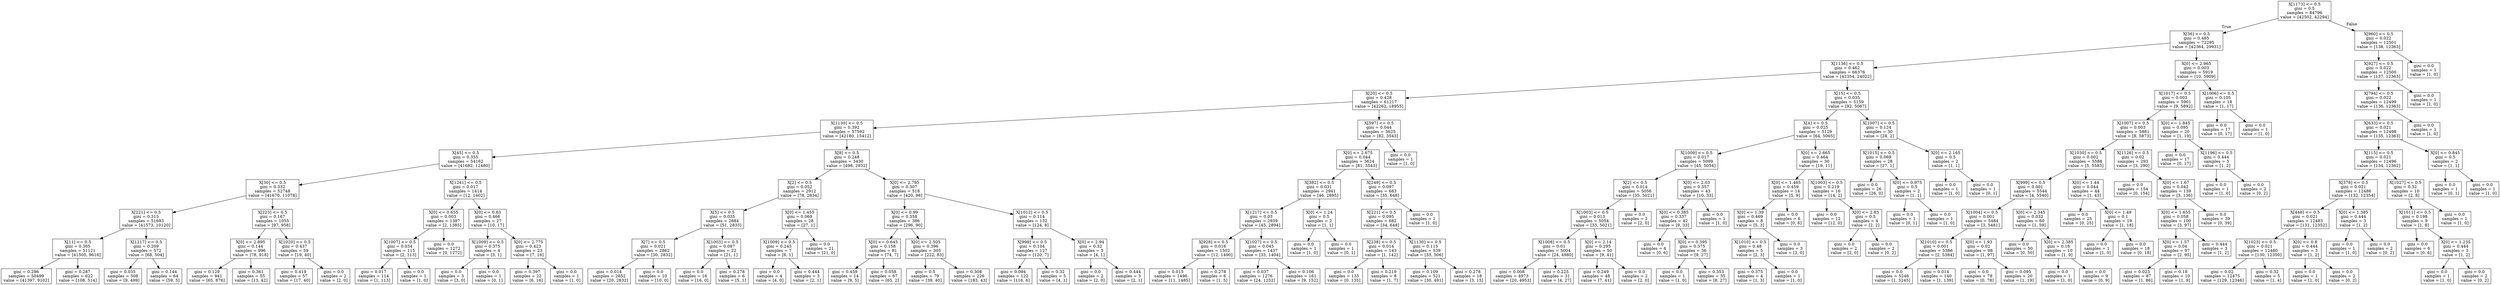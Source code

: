digraph Tree {
node [shape=box] ;
0 [label="X[1173] <= 0.5\ngini = 0.5\nsamples = 84796\nvalue = [42502, 42294]"] ;
1 [label="X[36] <= 0.5\ngini = 0.485\nsamples = 72295\nvalue = [42364, 29931]"] ;
0 -> 1 [labeldistance=2.5, labelangle=45, headlabel="True"] ;
2 [label="X[1136] <= 0.5\ngini = 0.462\nsamples = 66376\nvalue = [42354, 24022]"] ;
1 -> 2 ;
3 [label="X[20] <= 0.5\ngini = 0.428\nsamples = 61217\nvalue = [42262, 18955]"] ;
2 -> 3 ;
4 [label="X[1130] <= 0.5\ngini = 0.392\nsamples = 57592\nvalue = [42180, 15412]"] ;
3 -> 4 ;
5 [label="X[45] <= 0.5\ngini = 0.355\nsamples = 54162\nvalue = [41682, 12480]"] ;
4 -> 5 ;
6 [label="X[30] <= 0.5\ngini = 0.332\nsamples = 52748\nvalue = [41670, 11078]"] ;
5 -> 6 ;
7 [label="X[221] <= 0.5\ngini = 0.315\nsamples = 51693\nvalue = [41573, 10120]"] ;
6 -> 7 ;
8 [label="X[11] <= 0.5\ngini = 0.305\nsamples = 51121\nvalue = [41505, 9616]"] ;
7 -> 8 ;
9 [label="gini = 0.296\nsamples = 50499\nvalue = [41397, 9102]"] ;
8 -> 9 ;
10 [label="gini = 0.287\nsamples = 622\nvalue = [108, 514]"] ;
8 -> 10 ;
11 [label="X[1217] <= 0.5\ngini = 0.209\nsamples = 572\nvalue = [68, 504]"] ;
7 -> 11 ;
12 [label="gini = 0.035\nsamples = 508\nvalue = [9, 499]"] ;
11 -> 12 ;
13 [label="gini = 0.144\nsamples = 64\nvalue = [59, 5]"] ;
11 -> 13 ;
14 [label="X[223] <= 0.5\ngini = 0.167\nsamples = 1055\nvalue = [97, 958]"] ;
6 -> 14 ;
15 [label="X[0] <= 2.895\ngini = 0.144\nsamples = 996\nvalue = [78, 918]"] ;
14 -> 15 ;
16 [label="gini = 0.129\nsamples = 941\nvalue = [65, 876]"] ;
15 -> 16 ;
17 [label="gini = 0.361\nsamples = 55\nvalue = [13, 42]"] ;
15 -> 17 ;
18 [label="X[1020] <= 0.5\ngini = 0.437\nsamples = 59\nvalue = [19, 40]"] ;
14 -> 18 ;
19 [label="gini = 0.419\nsamples = 57\nvalue = [17, 40]"] ;
18 -> 19 ;
20 [label="gini = 0.0\nsamples = 2\nvalue = [2, 0]"] ;
18 -> 20 ;
21 [label="X[1241] <= 0.5\ngini = 0.017\nsamples = 1414\nvalue = [12, 1402]"] ;
5 -> 21 ;
22 [label="X[0] <= 0.655\ngini = 0.003\nsamples = 1387\nvalue = [2, 1385]"] ;
21 -> 22 ;
23 [label="X[1007] <= 0.5\ngini = 0.034\nsamples = 115\nvalue = [2, 113]"] ;
22 -> 23 ;
24 [label="gini = 0.017\nsamples = 114\nvalue = [1, 113]"] ;
23 -> 24 ;
25 [label="gini = 0.0\nsamples = 1\nvalue = [1, 0]"] ;
23 -> 25 ;
26 [label="gini = 0.0\nsamples = 1272\nvalue = [0, 1272]"] ;
22 -> 26 ;
27 [label="X[0] <= 0.83\ngini = 0.466\nsamples = 27\nvalue = [10, 17]"] ;
21 -> 27 ;
28 [label="X[1009] <= 0.5\ngini = 0.375\nsamples = 4\nvalue = [3, 1]"] ;
27 -> 28 ;
29 [label="gini = 0.0\nsamples = 3\nvalue = [3, 0]"] ;
28 -> 29 ;
30 [label="gini = 0.0\nsamples = 1\nvalue = [0, 1]"] ;
28 -> 30 ;
31 [label="X[0] <= 2.775\ngini = 0.423\nsamples = 23\nvalue = [7, 16]"] ;
27 -> 31 ;
32 [label="gini = 0.397\nsamples = 22\nvalue = [6, 16]"] ;
31 -> 32 ;
33 [label="gini = 0.0\nsamples = 1\nvalue = [1, 0]"] ;
31 -> 33 ;
34 [label="X[8] <= 0.5\ngini = 0.248\nsamples = 3430\nvalue = [498, 2932]"] ;
4 -> 34 ;
35 [label="X[2] <= 0.5\ngini = 0.052\nsamples = 2912\nvalue = [78, 2834]"] ;
34 -> 35 ;
36 [label="X[5] <= 0.5\ngini = 0.035\nsamples = 2884\nvalue = [51, 2833]"] ;
35 -> 36 ;
37 [label="X[7] <= 0.5\ngini = 0.021\nsamples = 2862\nvalue = [30, 2832]"] ;
36 -> 37 ;
38 [label="gini = 0.014\nsamples = 2852\nvalue = [20, 2832]"] ;
37 -> 38 ;
39 [label="gini = 0.0\nsamples = 10\nvalue = [10, 0]"] ;
37 -> 39 ;
40 [label="X[1003] <= 0.5\ngini = 0.087\nsamples = 22\nvalue = [21, 1]"] ;
36 -> 40 ;
41 [label="gini = 0.0\nsamples = 16\nvalue = [16, 0]"] ;
40 -> 41 ;
42 [label="gini = 0.278\nsamples = 6\nvalue = [5, 1]"] ;
40 -> 42 ;
43 [label="X[0] <= 1.455\ngini = 0.069\nsamples = 28\nvalue = [27, 1]"] ;
35 -> 43 ;
44 [label="X[1009] <= 0.5\ngini = 0.245\nsamples = 7\nvalue = [6, 1]"] ;
43 -> 44 ;
45 [label="gini = 0.0\nsamples = 4\nvalue = [4, 0]"] ;
44 -> 45 ;
46 [label="gini = 0.444\nsamples = 3\nvalue = [2, 1]"] ;
44 -> 46 ;
47 [label="gini = 0.0\nsamples = 21\nvalue = [21, 0]"] ;
43 -> 47 ;
48 [label="X[0] <= 2.795\ngini = 0.307\nsamples = 518\nvalue = [420, 98]"] ;
34 -> 48 ;
49 [label="X[0] <= 0.99\ngini = 0.358\nsamples = 386\nvalue = [296, 90]"] ;
48 -> 49 ;
50 [label="X[0] <= 0.645\ngini = 0.158\nsamples = 81\nvalue = [74, 7]"] ;
49 -> 50 ;
51 [label="gini = 0.459\nsamples = 14\nvalue = [9, 5]"] ;
50 -> 51 ;
52 [label="gini = 0.058\nsamples = 67\nvalue = [65, 2]"] ;
50 -> 52 ;
53 [label="X[0] <= 2.505\ngini = 0.396\nsamples = 305\nvalue = [222, 83]"] ;
49 -> 53 ;
54 [label="gini = 0.5\nsamples = 79\nvalue = [39, 40]"] ;
53 -> 54 ;
55 [label="gini = 0.308\nsamples = 226\nvalue = [183, 43]"] ;
53 -> 55 ;
56 [label="X[1012] <= 0.5\ngini = 0.114\nsamples = 132\nvalue = [124, 8]"] ;
48 -> 56 ;
57 [label="X[998] <= 0.5\ngini = 0.104\nsamples = 127\nvalue = [120, 7]"] ;
56 -> 57 ;
58 [label="gini = 0.094\nsamples = 122\nvalue = [116, 6]"] ;
57 -> 58 ;
59 [label="gini = 0.32\nsamples = 5\nvalue = [4, 1]"] ;
57 -> 59 ;
60 [label="X[0] <= 2.94\ngini = 0.32\nsamples = 5\nvalue = [4, 1]"] ;
56 -> 60 ;
61 [label="gini = 0.0\nsamples = 2\nvalue = [2, 0]"] ;
60 -> 61 ;
62 [label="gini = 0.444\nsamples = 3\nvalue = [2, 1]"] ;
60 -> 62 ;
63 [label="X[597] <= 0.5\ngini = 0.044\nsamples = 3625\nvalue = [82, 3543]"] ;
3 -> 63 ;
64 [label="X[0] <= 2.675\ngini = 0.044\nsamples = 3624\nvalue = [81, 3543]"] ;
63 -> 64 ;
65 [label="X[382] <= 0.5\ngini = 0.031\nsamples = 2941\nvalue = [46, 2895]"] ;
64 -> 65 ;
66 [label="X[1217] <= 0.5\ngini = 0.03\nsamples = 2939\nvalue = [45, 2894]"] ;
65 -> 66 ;
67 [label="X[928] <= 0.5\ngini = 0.016\nsamples = 1502\nvalue = [12, 1490]"] ;
66 -> 67 ;
68 [label="gini = 0.015\nsamples = 1496\nvalue = [11, 1485]"] ;
67 -> 68 ;
69 [label="gini = 0.278\nsamples = 6\nvalue = [1, 5]"] ;
67 -> 69 ;
70 [label="X[1027] <= 0.5\ngini = 0.045\nsamples = 1437\nvalue = [33, 1404]"] ;
66 -> 70 ;
71 [label="gini = 0.037\nsamples = 1276\nvalue = [24, 1252]"] ;
70 -> 71 ;
72 [label="gini = 0.106\nsamples = 161\nvalue = [9, 152]"] ;
70 -> 72 ;
73 [label="X[0] <= 1.24\ngini = 0.5\nsamples = 2\nvalue = [1, 1]"] ;
65 -> 73 ;
74 [label="gini = 0.0\nsamples = 1\nvalue = [1, 0]"] ;
73 -> 74 ;
75 [label="gini = 0.0\nsamples = 1\nvalue = [0, 1]"] ;
73 -> 75 ;
76 [label="X[249] <= 0.5\ngini = 0.097\nsamples = 683\nvalue = [35, 648]"] ;
64 -> 76 ;
77 [label="X[221] <= 0.5\ngini = 0.095\nsamples = 682\nvalue = [34, 648]"] ;
76 -> 77 ;
78 [label="X[238] <= 0.5\ngini = 0.014\nsamples = 143\nvalue = [1, 142]"] ;
77 -> 78 ;
79 [label="gini = 0.0\nsamples = 135\nvalue = [0, 135]"] ;
78 -> 79 ;
80 [label="gini = 0.219\nsamples = 8\nvalue = [1, 7]"] ;
78 -> 80 ;
81 [label="X[1130] <= 0.5\ngini = 0.115\nsamples = 539\nvalue = [33, 506]"] ;
77 -> 81 ;
82 [label="gini = 0.109\nsamples = 521\nvalue = [30, 491]"] ;
81 -> 82 ;
83 [label="gini = 0.278\nsamples = 18\nvalue = [3, 15]"] ;
81 -> 83 ;
84 [label="gini = 0.0\nsamples = 1\nvalue = [1, 0]"] ;
76 -> 84 ;
85 [label="gini = 0.0\nsamples = 1\nvalue = [1, 0]"] ;
63 -> 85 ;
86 [label="X[15] <= 0.5\ngini = 0.035\nsamples = 5159\nvalue = [92, 5067]"] ;
2 -> 86 ;
87 [label="X[4] <= 0.5\ngini = 0.025\nsamples = 5129\nvalue = [64, 5065]"] ;
86 -> 87 ;
88 [label="X[1009] <= 0.5\ngini = 0.017\nsamples = 5099\nvalue = [45, 5054]"] ;
87 -> 88 ;
89 [label="X[2] <= 0.5\ngini = 0.014\nsamples = 5056\nvalue = [35, 5021]"] ;
88 -> 89 ;
90 [label="X[1003] <= 0.5\ngini = 0.013\nsamples = 5054\nvalue = [33, 5021]"] ;
89 -> 90 ;
91 [label="X[1008] <= 0.5\ngini = 0.01\nsamples = 5004\nvalue = [24, 4980]"] ;
90 -> 91 ;
92 [label="gini = 0.008\nsamples = 4973\nvalue = [20, 4953]"] ;
91 -> 92 ;
93 [label="gini = 0.225\nsamples = 31\nvalue = [4, 27]"] ;
91 -> 93 ;
94 [label="X[0] <= 2.14\ngini = 0.295\nsamples = 50\nvalue = [9, 41]"] ;
90 -> 94 ;
95 [label="gini = 0.249\nsamples = 48\nvalue = [7, 41]"] ;
94 -> 95 ;
96 [label="gini = 0.0\nsamples = 2\nvalue = [2, 0]"] ;
94 -> 96 ;
97 [label="gini = 0.0\nsamples = 2\nvalue = [2, 0]"] ;
89 -> 97 ;
98 [label="X[0] <= 2.03\ngini = 0.357\nsamples = 43\nvalue = [10, 33]"] ;
88 -> 98 ;
99 [label="X[0] <= 0.385\ngini = 0.337\nsamples = 42\nvalue = [9, 33]"] ;
98 -> 99 ;
100 [label="gini = 0.0\nsamples = 6\nvalue = [0, 6]"] ;
99 -> 100 ;
101 [label="X[0] <= 0.395\ngini = 0.375\nsamples = 36\nvalue = [9, 27]"] ;
99 -> 101 ;
102 [label="gini = 0.0\nsamples = 1\nvalue = [1, 0]"] ;
101 -> 102 ;
103 [label="gini = 0.353\nsamples = 35\nvalue = [8, 27]"] ;
101 -> 103 ;
104 [label="gini = 0.0\nsamples = 1\nvalue = [1, 0]"] ;
98 -> 104 ;
105 [label="X[0] <= 2.665\ngini = 0.464\nsamples = 30\nvalue = [19, 11]"] ;
87 -> 105 ;
106 [label="X[0] <= 1.465\ngini = 0.459\nsamples = 14\nvalue = [5, 9]"] ;
105 -> 106 ;
107 [label="X[0] <= 1.39\ngini = 0.469\nsamples = 8\nvalue = [5, 3]"] ;
106 -> 107 ;
108 [label="X[1010] <= 0.5\ngini = 0.48\nsamples = 5\nvalue = [2, 3]"] ;
107 -> 108 ;
109 [label="gini = 0.375\nsamples = 4\nvalue = [1, 3]"] ;
108 -> 109 ;
110 [label="gini = 0.0\nsamples = 1\nvalue = [1, 0]"] ;
108 -> 110 ;
111 [label="gini = 0.0\nsamples = 3\nvalue = [3, 0]"] ;
107 -> 111 ;
112 [label="gini = 0.0\nsamples = 6\nvalue = [0, 6]"] ;
106 -> 112 ;
113 [label="X[1003] <= 0.5\ngini = 0.219\nsamples = 16\nvalue = [14, 2]"] ;
105 -> 113 ;
114 [label="gini = 0.0\nsamples = 12\nvalue = [12, 0]"] ;
113 -> 114 ;
115 [label="X[0] <= 2.83\ngini = 0.5\nsamples = 4\nvalue = [2, 2]"] ;
113 -> 115 ;
116 [label="gini = 0.0\nsamples = 2\nvalue = [2, 0]"] ;
115 -> 116 ;
117 [label="gini = 0.0\nsamples = 2\nvalue = [0, 2]"] ;
115 -> 117 ;
118 [label="X[1007] <= 0.5\ngini = 0.124\nsamples = 30\nvalue = [28, 2]"] ;
86 -> 118 ;
119 [label="X[1015] <= 0.5\ngini = 0.069\nsamples = 28\nvalue = [27, 1]"] ;
118 -> 119 ;
120 [label="gini = 0.0\nsamples = 26\nvalue = [26, 0]"] ;
119 -> 120 ;
121 [label="X[0] <= 0.975\ngini = 0.5\nsamples = 2\nvalue = [1, 1]"] ;
119 -> 121 ;
122 [label="gini = 0.0\nsamples = 1\nvalue = [0, 1]"] ;
121 -> 122 ;
123 [label="gini = 0.0\nsamples = 1\nvalue = [1, 0]"] ;
121 -> 123 ;
124 [label="X[0] <= 2.165\ngini = 0.5\nsamples = 2\nvalue = [1, 1]"] ;
118 -> 124 ;
125 [label="gini = 0.0\nsamples = 1\nvalue = [1, 0]"] ;
124 -> 125 ;
126 [label="gini = 0.0\nsamples = 1\nvalue = [0, 1]"] ;
124 -> 126 ;
127 [label="X[0] <= 2.965\ngini = 0.003\nsamples = 5919\nvalue = [10, 5909]"] ;
1 -> 127 ;
128 [label="X[1017] <= 0.5\ngini = 0.003\nsamples = 5901\nvalue = [9, 5892]"] ;
127 -> 128 ;
129 [label="X[1007] <= 0.5\ngini = 0.003\nsamples = 5881\nvalue = [8, 5873]"] ;
128 -> 129 ;
130 [label="X[1030] <= 0.5\ngini = 0.002\nsamples = 5588\nvalue = [5, 5583]"] ;
129 -> 130 ;
131 [label="X[999] <= 0.5\ngini = 0.001\nsamples = 5544\nvalue = [4, 5540]"] ;
130 -> 131 ;
132 [label="X[1004] <= 0.5\ngini = 0.001\nsamples = 5484\nvalue = [3, 5481]"] ;
131 -> 132 ;
133 [label="X[1010] <= 0.5\ngini = 0.001\nsamples = 5386\nvalue = [2, 5384]"] ;
132 -> 133 ;
134 [label="gini = 0.0\nsamples = 5246\nvalue = [1, 5245]"] ;
133 -> 134 ;
135 [label="gini = 0.014\nsamples = 140\nvalue = [1, 139]"] ;
133 -> 135 ;
136 [label="X[0] <= 1.93\ngini = 0.02\nsamples = 98\nvalue = [1, 97]"] ;
132 -> 136 ;
137 [label="gini = 0.0\nsamples = 78\nvalue = [0, 78]"] ;
136 -> 137 ;
138 [label="gini = 0.095\nsamples = 20\nvalue = [1, 19]"] ;
136 -> 138 ;
139 [label="X[0] <= 2.345\ngini = 0.033\nsamples = 60\nvalue = [1, 59]"] ;
131 -> 139 ;
140 [label="gini = 0.0\nsamples = 50\nvalue = [0, 50]"] ;
139 -> 140 ;
141 [label="X[0] <= 2.385\ngini = 0.18\nsamples = 10\nvalue = [1, 9]"] ;
139 -> 141 ;
142 [label="gini = 0.0\nsamples = 1\nvalue = [1, 0]"] ;
141 -> 142 ;
143 [label="gini = 0.0\nsamples = 9\nvalue = [0, 9]"] ;
141 -> 143 ;
144 [label="X[0] <= 1.44\ngini = 0.044\nsamples = 44\nvalue = [1, 43]"] ;
130 -> 144 ;
145 [label="gini = 0.0\nsamples = 25\nvalue = [0, 25]"] ;
144 -> 145 ;
146 [label="X[0] <= 1.49\ngini = 0.1\nsamples = 19\nvalue = [1, 18]"] ;
144 -> 146 ;
147 [label="gini = 0.0\nsamples = 1\nvalue = [1, 0]"] ;
146 -> 147 ;
148 [label="gini = 0.0\nsamples = 18\nvalue = [0, 18]"] ;
146 -> 148 ;
149 [label="X[1126] <= 0.5\ngini = 0.02\nsamples = 293\nvalue = [3, 290]"] ;
129 -> 149 ;
150 [label="gini = 0.0\nsamples = 154\nvalue = [0, 154]"] ;
149 -> 150 ;
151 [label="X[0] <= 1.67\ngini = 0.042\nsamples = 139\nvalue = [3, 136]"] ;
149 -> 151 ;
152 [label="X[0] <= 1.655\ngini = 0.058\nsamples = 100\nvalue = [3, 97]"] ;
151 -> 152 ;
153 [label="X[0] <= 1.57\ngini = 0.04\nsamples = 97\nvalue = [2, 95]"] ;
152 -> 153 ;
154 [label="gini = 0.023\nsamples = 87\nvalue = [1, 86]"] ;
153 -> 154 ;
155 [label="gini = 0.18\nsamples = 10\nvalue = [1, 9]"] ;
153 -> 155 ;
156 [label="gini = 0.444\nsamples = 3\nvalue = [1, 2]"] ;
152 -> 156 ;
157 [label="gini = 0.0\nsamples = 39\nvalue = [0, 39]"] ;
151 -> 157 ;
158 [label="X[0] <= 1.845\ngini = 0.095\nsamples = 20\nvalue = [1, 19]"] ;
128 -> 158 ;
159 [label="gini = 0.0\nsamples = 17\nvalue = [0, 17]"] ;
158 -> 159 ;
160 [label="X[1196] <= 0.5\ngini = 0.444\nsamples = 3\nvalue = [1, 2]"] ;
158 -> 160 ;
161 [label="gini = 0.0\nsamples = 1\nvalue = [1, 0]"] ;
160 -> 161 ;
162 [label="gini = 0.0\nsamples = 2\nvalue = [0, 2]"] ;
160 -> 162 ;
163 [label="X[1006] <= 0.5\ngini = 0.105\nsamples = 18\nvalue = [1, 17]"] ;
127 -> 163 ;
164 [label="gini = 0.0\nsamples = 17\nvalue = [0, 17]"] ;
163 -> 164 ;
165 [label="gini = 0.0\nsamples = 1\nvalue = [1, 0]"] ;
163 -> 165 ;
166 [label="X[960] <= 0.5\ngini = 0.022\nsamples = 12501\nvalue = [138, 12363]"] ;
0 -> 166 [labeldistance=2.5, labelangle=-45, headlabel="False"] ;
167 [label="X[927] <= 0.5\ngini = 0.022\nsamples = 12500\nvalue = [137, 12363]"] ;
166 -> 167 ;
168 [label="X[794] <= 0.5\ngini = 0.022\nsamples = 12499\nvalue = [136, 12363]"] ;
167 -> 168 ;
169 [label="X[633] <= 0.5\ngini = 0.021\nsamples = 12498\nvalue = [135, 12363]"] ;
168 -> 169 ;
170 [label="X[115] <= 0.5\ngini = 0.021\nsamples = 12496\nvalue = [134, 12362]"] ;
169 -> 170 ;
171 [label="X[378] <= 0.5\ngini = 0.021\nsamples = 12486\nvalue = [132, 12354]"] ;
170 -> 171 ;
172 [label="X[448] <= 0.5\ngini = 0.021\nsamples = 12483\nvalue = [131, 12352]"] ;
171 -> 172 ;
173 [label="X[1023] <= 0.5\ngini = 0.021\nsamples = 12480\nvalue = [130, 12350]"] ;
172 -> 173 ;
174 [label="gini = 0.02\nsamples = 12475\nvalue = [129, 12346]"] ;
173 -> 174 ;
175 [label="gini = 0.32\nsamples = 5\nvalue = [1, 4]"] ;
173 -> 175 ;
176 [label="X[0] <= 0.8\ngini = 0.444\nsamples = 3\nvalue = [1, 2]"] ;
172 -> 176 ;
177 [label="gini = 0.0\nsamples = 1\nvalue = [1, 0]"] ;
176 -> 177 ;
178 [label="gini = 0.0\nsamples = 2\nvalue = [0, 2]"] ;
176 -> 178 ;
179 [label="X[0] <= 1.385\ngini = 0.444\nsamples = 3\nvalue = [1, 2]"] ;
171 -> 179 ;
180 [label="gini = 0.0\nsamples = 1\nvalue = [1, 0]"] ;
179 -> 180 ;
181 [label="gini = 0.0\nsamples = 2\nvalue = [0, 2]"] ;
179 -> 181 ;
182 [label="X[1027] <= 0.5\ngini = 0.32\nsamples = 10\nvalue = [2, 8]"] ;
170 -> 182 ;
183 [label="X[1011] <= 0.5\ngini = 0.198\nsamples = 9\nvalue = [1, 8]"] ;
182 -> 183 ;
184 [label="gini = 0.0\nsamples = 6\nvalue = [0, 6]"] ;
183 -> 184 ;
185 [label="X[0] <= 1.235\ngini = 0.444\nsamples = 3\nvalue = [1, 2]"] ;
183 -> 185 ;
186 [label="gini = 0.0\nsamples = 1\nvalue = [1, 0]"] ;
185 -> 186 ;
187 [label="gini = 0.0\nsamples = 2\nvalue = [0, 2]"] ;
185 -> 187 ;
188 [label="gini = 0.0\nsamples = 1\nvalue = [1, 0]"] ;
182 -> 188 ;
189 [label="X[0] <= 0.845\ngini = 0.5\nsamples = 2\nvalue = [1, 1]"] ;
169 -> 189 ;
190 [label="gini = 0.0\nsamples = 1\nvalue = [0, 1]"] ;
189 -> 190 ;
191 [label="gini = 0.0\nsamples = 1\nvalue = [1, 0]"] ;
189 -> 191 ;
192 [label="gini = 0.0\nsamples = 1\nvalue = [1, 0]"] ;
168 -> 192 ;
193 [label="gini = 0.0\nsamples = 1\nvalue = [1, 0]"] ;
167 -> 193 ;
194 [label="gini = 0.0\nsamples = 1\nvalue = [1, 0]"] ;
166 -> 194 ;
}